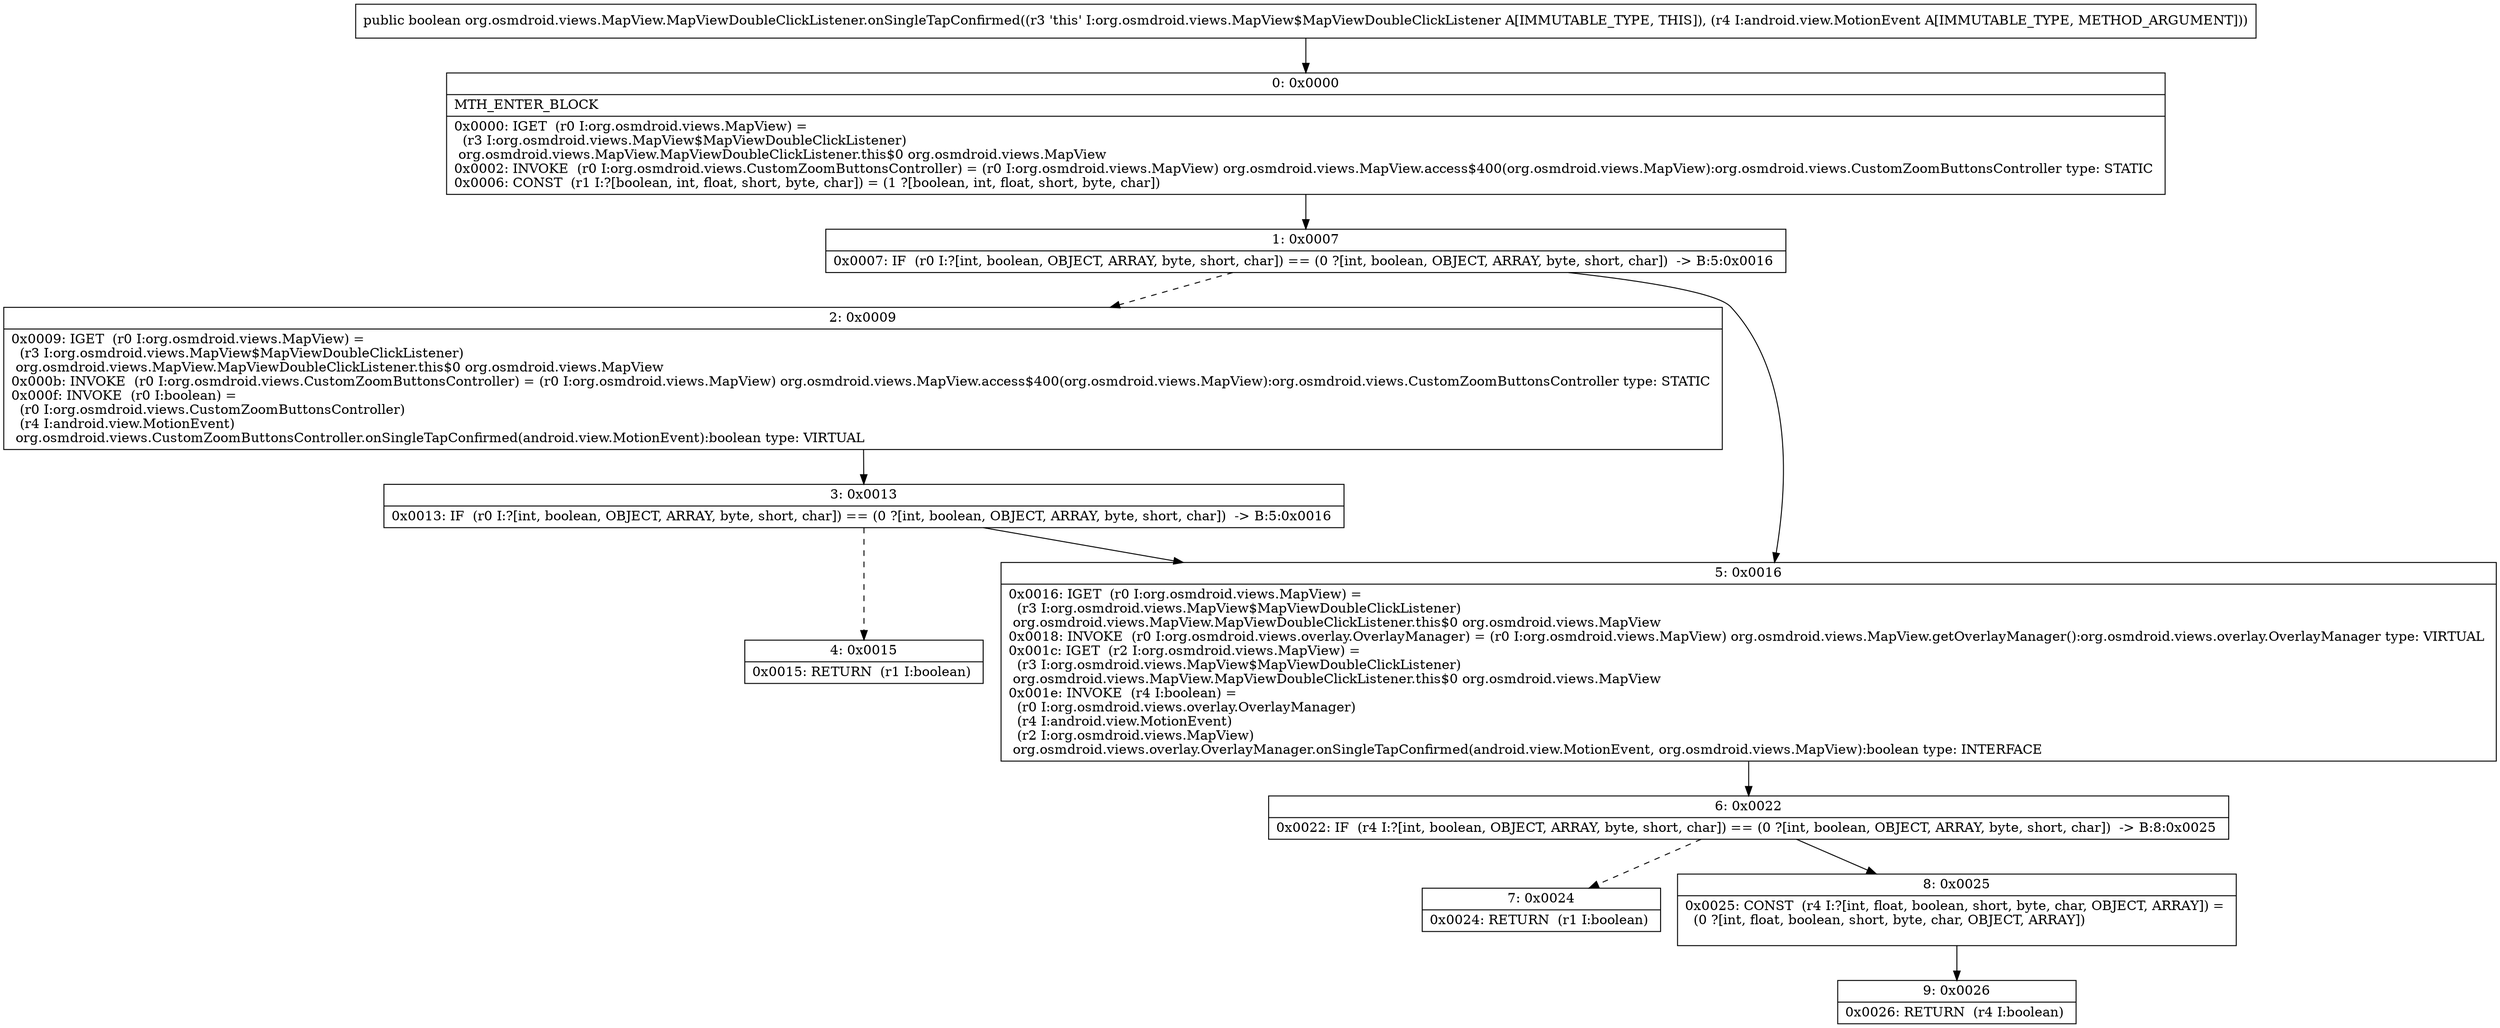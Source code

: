 digraph "CFG fororg.osmdroid.views.MapView.MapViewDoubleClickListener.onSingleTapConfirmed(Landroid\/view\/MotionEvent;)Z" {
Node_0 [shape=record,label="{0\:\ 0x0000|MTH_ENTER_BLOCK\l|0x0000: IGET  (r0 I:org.osmdroid.views.MapView) = \l  (r3 I:org.osmdroid.views.MapView$MapViewDoubleClickListener)\l org.osmdroid.views.MapView.MapViewDoubleClickListener.this$0 org.osmdroid.views.MapView \l0x0002: INVOKE  (r0 I:org.osmdroid.views.CustomZoomButtonsController) = (r0 I:org.osmdroid.views.MapView) org.osmdroid.views.MapView.access$400(org.osmdroid.views.MapView):org.osmdroid.views.CustomZoomButtonsController type: STATIC \l0x0006: CONST  (r1 I:?[boolean, int, float, short, byte, char]) = (1 ?[boolean, int, float, short, byte, char]) \l}"];
Node_1 [shape=record,label="{1\:\ 0x0007|0x0007: IF  (r0 I:?[int, boolean, OBJECT, ARRAY, byte, short, char]) == (0 ?[int, boolean, OBJECT, ARRAY, byte, short, char])  \-\> B:5:0x0016 \l}"];
Node_2 [shape=record,label="{2\:\ 0x0009|0x0009: IGET  (r0 I:org.osmdroid.views.MapView) = \l  (r3 I:org.osmdroid.views.MapView$MapViewDoubleClickListener)\l org.osmdroid.views.MapView.MapViewDoubleClickListener.this$0 org.osmdroid.views.MapView \l0x000b: INVOKE  (r0 I:org.osmdroid.views.CustomZoomButtonsController) = (r0 I:org.osmdroid.views.MapView) org.osmdroid.views.MapView.access$400(org.osmdroid.views.MapView):org.osmdroid.views.CustomZoomButtonsController type: STATIC \l0x000f: INVOKE  (r0 I:boolean) = \l  (r0 I:org.osmdroid.views.CustomZoomButtonsController)\l  (r4 I:android.view.MotionEvent)\l org.osmdroid.views.CustomZoomButtonsController.onSingleTapConfirmed(android.view.MotionEvent):boolean type: VIRTUAL \l}"];
Node_3 [shape=record,label="{3\:\ 0x0013|0x0013: IF  (r0 I:?[int, boolean, OBJECT, ARRAY, byte, short, char]) == (0 ?[int, boolean, OBJECT, ARRAY, byte, short, char])  \-\> B:5:0x0016 \l}"];
Node_4 [shape=record,label="{4\:\ 0x0015|0x0015: RETURN  (r1 I:boolean) \l}"];
Node_5 [shape=record,label="{5\:\ 0x0016|0x0016: IGET  (r0 I:org.osmdroid.views.MapView) = \l  (r3 I:org.osmdroid.views.MapView$MapViewDoubleClickListener)\l org.osmdroid.views.MapView.MapViewDoubleClickListener.this$0 org.osmdroid.views.MapView \l0x0018: INVOKE  (r0 I:org.osmdroid.views.overlay.OverlayManager) = (r0 I:org.osmdroid.views.MapView) org.osmdroid.views.MapView.getOverlayManager():org.osmdroid.views.overlay.OverlayManager type: VIRTUAL \l0x001c: IGET  (r2 I:org.osmdroid.views.MapView) = \l  (r3 I:org.osmdroid.views.MapView$MapViewDoubleClickListener)\l org.osmdroid.views.MapView.MapViewDoubleClickListener.this$0 org.osmdroid.views.MapView \l0x001e: INVOKE  (r4 I:boolean) = \l  (r0 I:org.osmdroid.views.overlay.OverlayManager)\l  (r4 I:android.view.MotionEvent)\l  (r2 I:org.osmdroid.views.MapView)\l org.osmdroid.views.overlay.OverlayManager.onSingleTapConfirmed(android.view.MotionEvent, org.osmdroid.views.MapView):boolean type: INTERFACE \l}"];
Node_6 [shape=record,label="{6\:\ 0x0022|0x0022: IF  (r4 I:?[int, boolean, OBJECT, ARRAY, byte, short, char]) == (0 ?[int, boolean, OBJECT, ARRAY, byte, short, char])  \-\> B:8:0x0025 \l}"];
Node_7 [shape=record,label="{7\:\ 0x0024|0x0024: RETURN  (r1 I:boolean) \l}"];
Node_8 [shape=record,label="{8\:\ 0x0025|0x0025: CONST  (r4 I:?[int, float, boolean, short, byte, char, OBJECT, ARRAY]) = \l  (0 ?[int, float, boolean, short, byte, char, OBJECT, ARRAY])\l \l}"];
Node_9 [shape=record,label="{9\:\ 0x0026|0x0026: RETURN  (r4 I:boolean) \l}"];
MethodNode[shape=record,label="{public boolean org.osmdroid.views.MapView.MapViewDoubleClickListener.onSingleTapConfirmed((r3 'this' I:org.osmdroid.views.MapView$MapViewDoubleClickListener A[IMMUTABLE_TYPE, THIS]), (r4 I:android.view.MotionEvent A[IMMUTABLE_TYPE, METHOD_ARGUMENT])) }"];
MethodNode -> Node_0;
Node_0 -> Node_1;
Node_1 -> Node_2[style=dashed];
Node_1 -> Node_5;
Node_2 -> Node_3;
Node_3 -> Node_4[style=dashed];
Node_3 -> Node_5;
Node_5 -> Node_6;
Node_6 -> Node_7[style=dashed];
Node_6 -> Node_8;
Node_8 -> Node_9;
}

